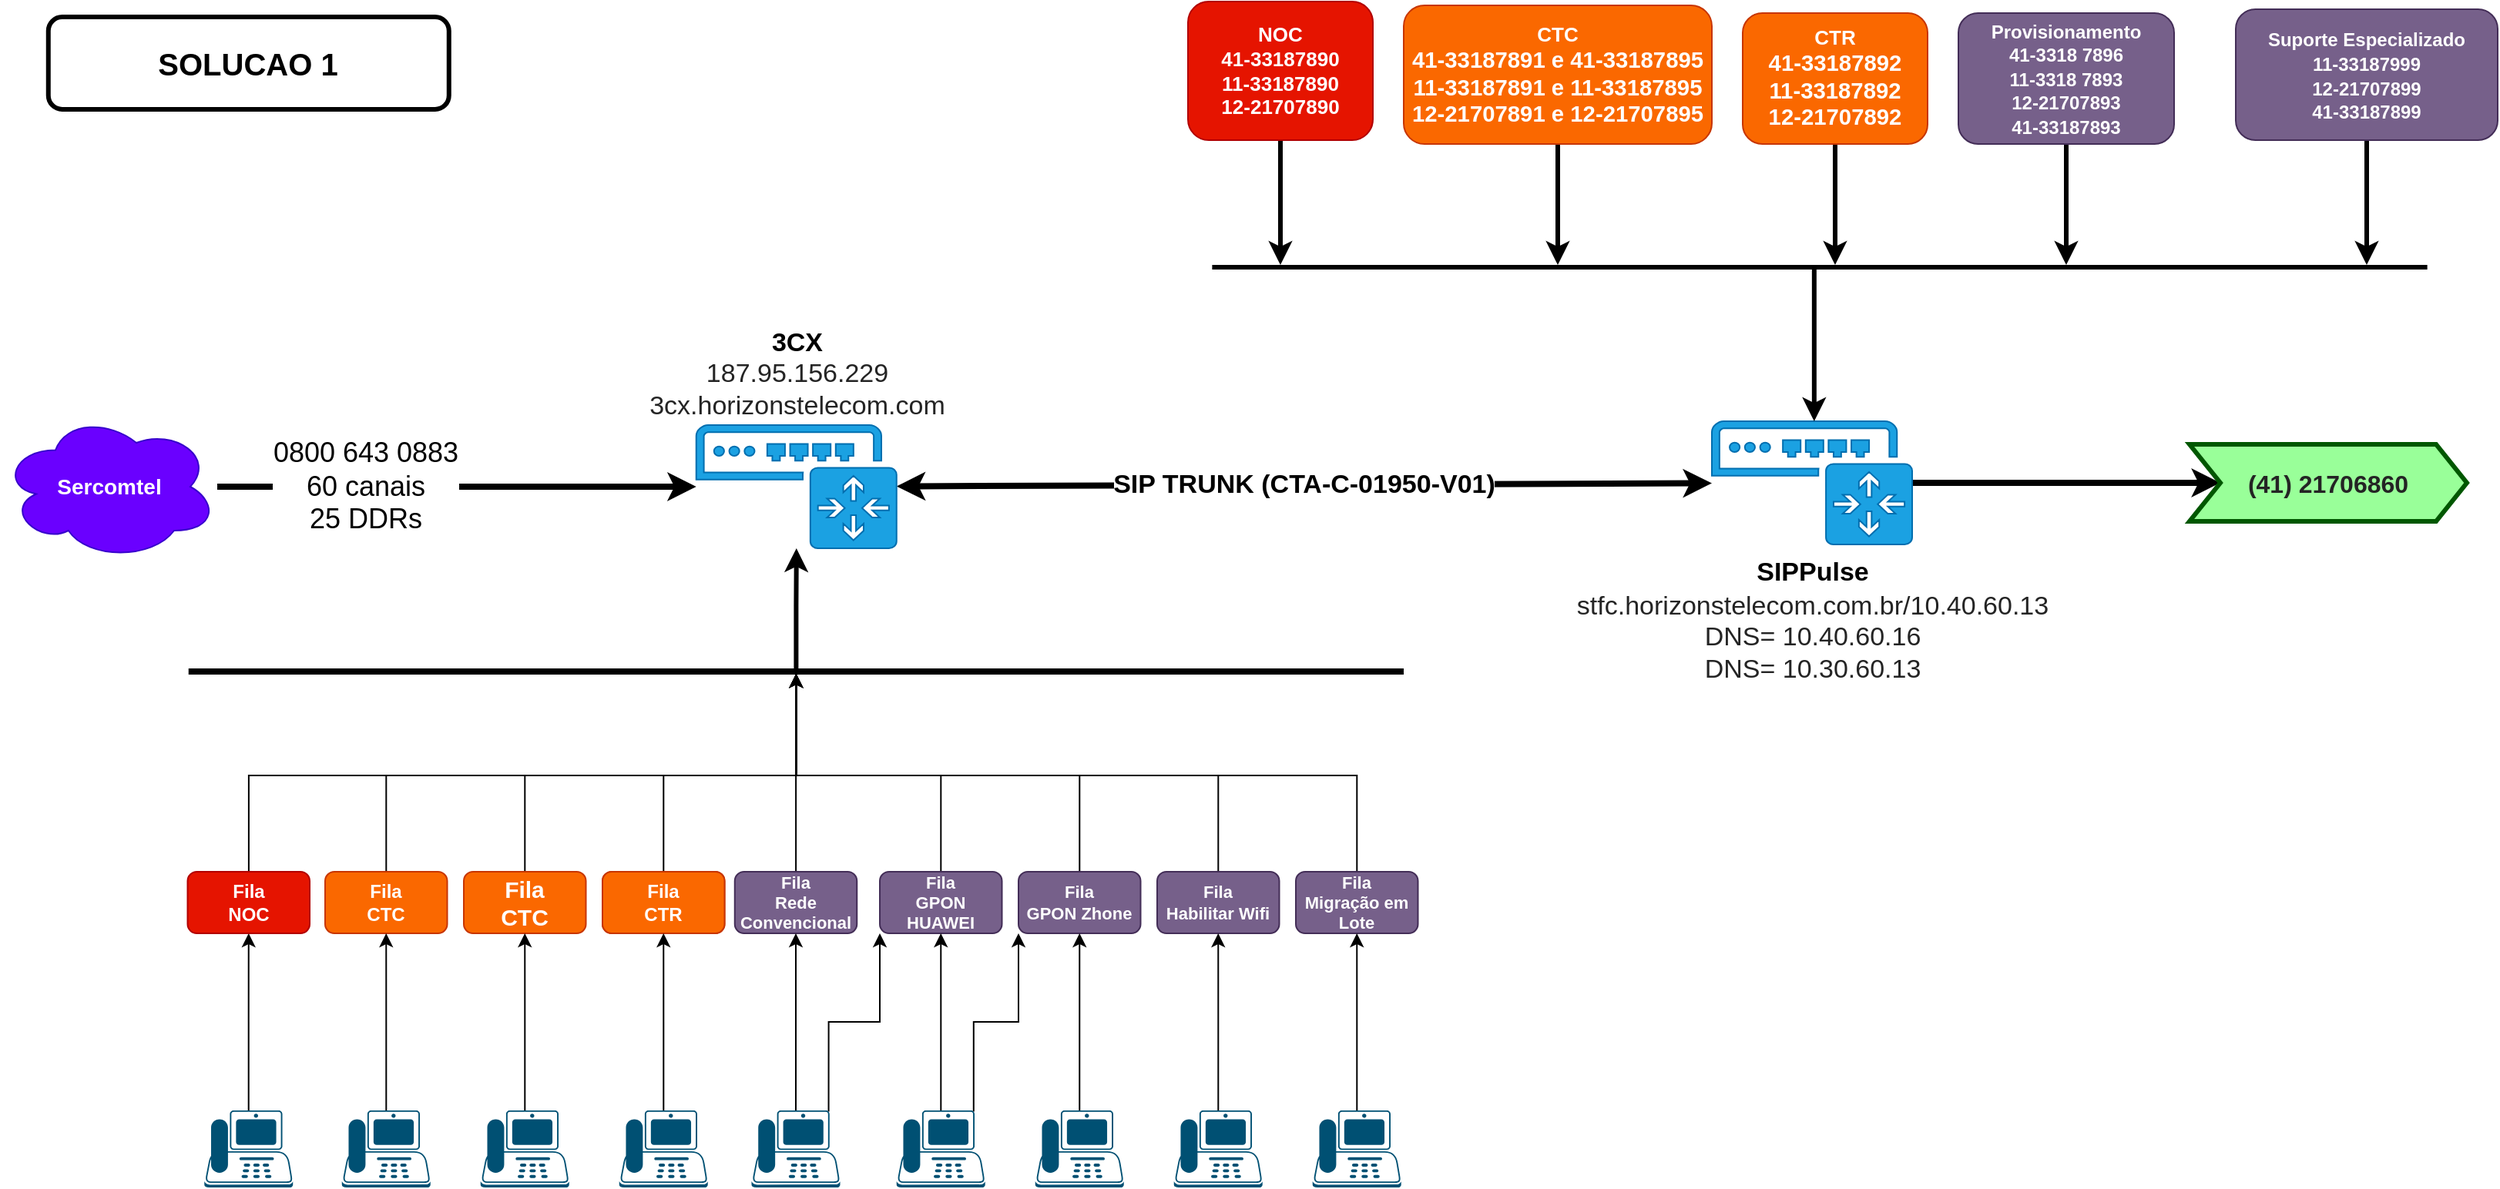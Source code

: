 <mxfile version="16.2.2" type="github">
  <diagram id="I6NLswIqLNYlrb-g64wH" name="Page-1">
    <mxGraphModel dx="2031" dy="1053" grid="1" gridSize="10" guides="1" tooltips="1" connect="1" arrows="1" fold="1" page="1" pageScale="1" pageWidth="1654" pageHeight="1169" math="0" shadow="0">
      <root>
        <mxCell id="0" />
        <mxCell id="1" parent="0" />
        <mxCell id="W0oyuHeiYakJKSwITs1g-5" style="edgeStyle=orthogonalEdgeStyle;rounded=0;orthogonalLoop=1;jettySize=auto;html=1;strokeWidth=4;" parent="1" source="W0oyuHeiYakJKSwITs1g-1" target="PiK40fZT5rMsHauc214G-2" edge="1">
          <mxGeometry relative="1" as="geometry">
            <mxPoint x="410" y="345" as="targetPoint" />
          </mxGeometry>
        </mxCell>
        <mxCell id="PiK40fZT5rMsHauc214G-1" value="&lt;span style=&quot;font-weight: normal&quot;&gt;0800 643 0883&lt;br style=&quot;font-size: 18px&quot;&gt;60 canais&lt;br style=&quot;font-size: 18px&quot;&gt;25 DDRs&lt;/span&gt;" style="edgeLabel;html=1;align=center;verticalAlign=middle;resizable=0;points=[];fontStyle=1;fontSize=18;" parent="W0oyuHeiYakJKSwITs1g-5" vertex="1" connectable="0">
          <mxGeometry x="-0.72" relative="1" as="geometry">
            <mxPoint x="52" as="offset" />
          </mxGeometry>
        </mxCell>
        <mxCell id="W0oyuHeiYakJKSwITs1g-1" value="Sercomtel" style="ellipse;shape=cloud;whiteSpace=wrap;html=1;fillColor=#6a00ff;fontColor=#ffffff;strokeColor=#3700CC;fontSize=14;fontStyle=1" parent="1" vertex="1">
          <mxGeometry x="10" y="297.5" width="140" height="95" as="geometry" />
        </mxCell>
        <mxCell id="1ANR2XGOgA5wHceNcDut-9" value="SIP TRUNK (CTA-C-01950-V01)" style="rounded=0;orthogonalLoop=1;jettySize=auto;html=1;fontFamily=Helvetica;fontSize=17;fontColor=#000000;strokeWidth=4;startArrow=classic;startFill=1;fontStyle=1" edge="1" parent="1" source="PiK40fZT5rMsHauc214G-2" target="1ANR2XGOgA5wHceNcDut-2">
          <mxGeometry relative="1" as="geometry" />
        </mxCell>
        <mxCell id="PiK40fZT5rMsHauc214G-2" value="&lt;font style=&quot;font-size: 17px&quot;&gt;&lt;span style=&quot;font-size: 17px&quot;&gt;&lt;font style=&quot;font-weight: bold ; font-size: 17px&quot; color=&quot;#000000&quot;&gt;3CX&lt;span style=&quot;background-color: rgb(248 , 249 , 250) ; font-size: 17px&quot;&gt;&lt;br style=&quot;font-size: 17px&quot;&gt;&lt;/span&gt;&lt;/font&gt;&lt;span style=&quot;color: rgb(36 , 36 , 36) ; background-color: rgb(255 , 255 , 255) ; font-size: 17px&quot;&gt;&lt;font style=&quot;font-size: 17px&quot;&gt;187.95.156.229&lt;br style=&quot;font-size: 17px&quot;&gt;&lt;/font&gt;&lt;/span&gt;&lt;span style=&quot;color: rgb(36 , 36 , 36) ; background-color: rgb(255 , 255 , 255) ; font-size: 17px&quot;&gt;3cx.horizonstelecom.com&lt;/span&gt;&lt;/span&gt;&lt;span style=&quot;color: rgb(36 , 36 , 36) ; background-color: rgb(255 , 255 , 255) ; font-size: 17px&quot;&gt;&lt;font style=&quot;font-size: 17px&quot;&gt;&lt;b style=&quot;font-size: 17px&quot;&gt;&lt;br style=&quot;font-size: 17px&quot;&gt;&lt;/b&gt;&lt;/font&gt;&lt;/span&gt;&lt;/font&gt;" style="sketch=0;pointerEvents=1;shadow=0;dashed=0;html=1;strokeColor=#006EAF;fillColor=#1ba1e2;labelPosition=center;verticalLabelPosition=top;verticalAlign=bottom;outlineConnect=0;align=center;shape=mxgraph.office.devices.ip_pbx;fontColor=#ffffff;fontSize=17;" parent="1" vertex="1">
          <mxGeometry x="460.87" y="305" width="130" height="80" as="geometry" />
        </mxCell>
        <mxCell id="PiK40fZT5rMsHauc214G-5" style="edgeStyle=orthogonalEdgeStyle;rounded=0;orthogonalLoop=1;jettySize=auto;html=1;entryX=0.5;entryY=1;entryDx=0;entryDy=0;fontSize=17;fontColor=#000000;" parent="1" source="PiK40fZT5rMsHauc214G-3" target="PiK40fZT5rMsHauc214G-4" edge="1">
          <mxGeometry relative="1" as="geometry" />
        </mxCell>
        <mxCell id="PiK40fZT5rMsHauc214G-3" value="" style="points=[[0.59,0,0],[0.87,0.015,0],[0.88,0.3,0],[0.99,0.99,0],[0.5,1,0],[0.01,0.99,0],[0.075,0.5,0],[0.17,0.115,0]];verticalLabelPosition=bottom;sketch=0;html=1;verticalAlign=top;aspect=fixed;align=center;pointerEvents=1;shape=mxgraph.cisco19.ip_phone;fillColor=#005073;strokeColor=none;fontSize=17;fontColor=#000000;" parent="1" vertex="1">
          <mxGeometry x="141.63" y="750" width="57.5" height="50" as="geometry" />
        </mxCell>
        <mxCell id="PiK40fZT5rMsHauc214G-37" style="edgeStyle=orthogonalEdgeStyle;rounded=0;orthogonalLoop=1;jettySize=auto;html=1;fontSize=14;fontColor=#FFFFFF;" parent="1" source="PiK40fZT5rMsHauc214G-4" target="PiK40fZT5rMsHauc214G-36" edge="1">
          <mxGeometry relative="1" as="geometry" />
        </mxCell>
        <mxCell id="PiK40fZT5rMsHauc214G-4" value="Fila &lt;br style=&quot;font-size: 12px;&quot;&gt;NOC" style="rounded=1;whiteSpace=wrap;html=1;fontSize=12;fontColor=#ffffff;fillColor=#e51400;strokeColor=#B20000;fontStyle=1" parent="1" vertex="1">
          <mxGeometry x="130.75" y="595" width="79.25" height="40" as="geometry" />
        </mxCell>
        <mxCell id="PiK40fZT5rMsHauc214G-39" style="edgeStyle=orthogonalEdgeStyle;rounded=0;orthogonalLoop=1;jettySize=auto;html=1;fontSize=14;fontColor=#FFFFFF;" parent="1" source="PiK40fZT5rMsHauc214G-7" target="PiK40fZT5rMsHauc214G-36" edge="1">
          <mxGeometry relative="1" as="geometry" />
        </mxCell>
        <mxCell id="PiK40fZT5rMsHauc214G-7" value="Fila &lt;br&gt;CTC" style="rounded=1;whiteSpace=wrap;html=1;fontSize=15;fontColor=#FFFFFF;fillColor=#fa6800;strokeColor=#C73500;fontStyle=1" parent="1" vertex="1">
          <mxGeometry x="310" y="595" width="79.25" height="40" as="geometry" />
        </mxCell>
        <mxCell id="PiK40fZT5rMsHauc214G-8" value="Fila &lt;br&gt;CTR" style="rounded=1;whiteSpace=wrap;html=1;fontSize=15;fontColor=#FFFFFF;fillColor=#fa6800;strokeColor=#C73500;fontStyle=1" parent="1" vertex="1">
          <mxGeometry x="400" y="595" width="79.25" height="40" as="geometry" />
        </mxCell>
        <mxCell id="PiK40fZT5rMsHauc214G-41" style="edgeStyle=orthogonalEdgeStyle;rounded=0;orthogonalLoop=1;jettySize=auto;html=1;fontSize=14;fontColor=#FFFFFF;" parent="1" source="PiK40fZT5rMsHauc214G-9" target="PiK40fZT5rMsHauc214G-36" edge="1">
          <mxGeometry relative="1" as="geometry" />
        </mxCell>
        <mxCell id="PiK40fZT5rMsHauc214G-9" value="Fila &lt;br style=&quot;font-size: 11px;&quot;&gt;Rede Convencional" style="rounded=1;whiteSpace=wrap;html=1;fontSize=11;fontColor=#ffffff;fillColor=#76608a;strokeColor=#432D57;fontStyle=1" parent="1" vertex="1">
          <mxGeometry x="485.88" y="595" width="79.25" height="40" as="geometry" />
        </mxCell>
        <mxCell id="PiK40fZT5rMsHauc214G-40" style="edgeStyle=orthogonalEdgeStyle;rounded=0;orthogonalLoop=1;jettySize=auto;html=1;fontSize=14;fontColor=#FFFFFF;" parent="1" source="PiK40fZT5rMsHauc214G-10" target="PiK40fZT5rMsHauc214G-36" edge="1">
          <mxGeometry relative="1" as="geometry" />
        </mxCell>
        <mxCell id="PiK40fZT5rMsHauc214G-10" value="Fila &lt;br style=&quot;font-size: 12px;&quot;&gt;CTR" style="rounded=1;whiteSpace=wrap;html=1;fontSize=12;fontColor=#FFFFFF;fillColor=#fa6800;strokeColor=#C73500;fontStyle=1" parent="1" vertex="1">
          <mxGeometry x="400" y="595" width="79.25" height="40" as="geometry" />
        </mxCell>
        <mxCell id="PiK40fZT5rMsHauc214G-38" style="edgeStyle=orthogonalEdgeStyle;rounded=0;orthogonalLoop=1;jettySize=auto;html=1;fontSize=14;fontColor=#FFFFFF;" parent="1" source="PiK40fZT5rMsHauc214G-11" target="PiK40fZT5rMsHauc214G-36" edge="1">
          <mxGeometry relative="1" as="geometry" />
        </mxCell>
        <mxCell id="PiK40fZT5rMsHauc214G-11" value="Fila &lt;br style=&quot;font-size: 12px;&quot;&gt;CTC" style="rounded=1;whiteSpace=wrap;html=1;fontSize=12;fontColor=#FFFFFF;fillColor=#fa6800;strokeColor=#C73500;fontStyle=1" parent="1" vertex="1">
          <mxGeometry x="220" y="595" width="79.25" height="40" as="geometry" />
        </mxCell>
        <mxCell id="PiK40fZT5rMsHauc214G-42" style="edgeStyle=orthogonalEdgeStyle;rounded=0;orthogonalLoop=1;jettySize=auto;html=1;fontSize=14;fontColor=#FFFFFF;" parent="1" source="PiK40fZT5rMsHauc214G-12" target="PiK40fZT5rMsHauc214G-36" edge="1">
          <mxGeometry relative="1" as="geometry" />
        </mxCell>
        <mxCell id="PiK40fZT5rMsHauc214G-12" value="Fila &lt;br style=&quot;font-size: 11px&quot;&gt;GPON HUAWEI" style="rounded=1;whiteSpace=wrap;html=1;fontSize=11;fontColor=#ffffff;fillColor=#76608a;strokeColor=#432D57;fontStyle=1" parent="1" vertex="1">
          <mxGeometry x="580" y="595" width="79.25" height="40" as="geometry" />
        </mxCell>
        <mxCell id="PiK40fZT5rMsHauc214G-43" style="edgeStyle=orthogonalEdgeStyle;rounded=0;orthogonalLoop=1;jettySize=auto;html=1;fontSize=14;fontColor=#FFFFFF;" parent="1" source="PiK40fZT5rMsHauc214G-14" target="PiK40fZT5rMsHauc214G-36" edge="1">
          <mxGeometry relative="1" as="geometry" />
        </mxCell>
        <mxCell id="PiK40fZT5rMsHauc214G-14" value="Fila &lt;br style=&quot;font-size: 11px&quot;&gt;GPON Zhone" style="rounded=1;whiteSpace=wrap;html=1;fontSize=11;fontColor=#ffffff;fillColor=#76608a;strokeColor=#432D57;fontStyle=1" parent="1" vertex="1">
          <mxGeometry x="670" y="595" width="79.25" height="40" as="geometry" />
        </mxCell>
        <mxCell id="PiK40fZT5rMsHauc214G-44" style="edgeStyle=orthogonalEdgeStyle;rounded=0;orthogonalLoop=1;jettySize=auto;html=1;fontSize=14;fontColor=#FFFFFF;" parent="1" source="PiK40fZT5rMsHauc214G-16" target="PiK40fZT5rMsHauc214G-36" edge="1">
          <mxGeometry relative="1" as="geometry" />
        </mxCell>
        <mxCell id="PiK40fZT5rMsHauc214G-16" value="Fila &lt;br style=&quot;font-size: 11px&quot;&gt;Habilitar Wifi" style="rounded=1;whiteSpace=wrap;html=1;fontSize=11;fontColor=#ffffff;fillColor=#76608a;strokeColor=#432D57;fontStyle=1" parent="1" vertex="1">
          <mxGeometry x="760" y="595" width="79.25" height="40" as="geometry" />
        </mxCell>
        <mxCell id="PiK40fZT5rMsHauc214G-45" style="edgeStyle=orthogonalEdgeStyle;rounded=0;orthogonalLoop=1;jettySize=auto;html=1;fontSize=14;fontColor=#FFFFFF;" parent="1" source="PiK40fZT5rMsHauc214G-18" target="PiK40fZT5rMsHauc214G-36" edge="1">
          <mxGeometry relative="1" as="geometry" />
        </mxCell>
        <mxCell id="PiK40fZT5rMsHauc214G-18" value="Fila &lt;br style=&quot;font-size: 11px&quot;&gt;Migração em Lote" style="rounded=1;whiteSpace=wrap;html=1;fontSize=11;fontColor=#ffffff;fillColor=#76608a;strokeColor=#432D57;fontStyle=1" parent="1" vertex="1">
          <mxGeometry x="850" y="595" width="79.25" height="40" as="geometry" />
        </mxCell>
        <mxCell id="PiK40fZT5rMsHauc214G-20" style="edgeStyle=orthogonalEdgeStyle;rounded=0;orthogonalLoop=1;jettySize=auto;html=1;entryX=0.5;entryY=1;entryDx=0;entryDy=0;fontSize=14;fontColor=#FFFFFF;" parent="1" source="PiK40fZT5rMsHauc214G-19" target="PiK40fZT5rMsHauc214G-11" edge="1">
          <mxGeometry relative="1" as="geometry" />
        </mxCell>
        <mxCell id="PiK40fZT5rMsHauc214G-19" value="" style="points=[[0.59,0,0],[0.87,0.015,0],[0.88,0.3,0],[0.99,0.99,0],[0.5,1,0],[0.01,0.99,0],[0.075,0.5,0],[0.17,0.115,0]];verticalLabelPosition=bottom;sketch=0;html=1;verticalAlign=top;aspect=fixed;align=center;pointerEvents=1;shape=mxgraph.cisco19.ip_phone;fillColor=#005073;strokeColor=none;fontSize=17;fontColor=#000000;" parent="1" vertex="1">
          <mxGeometry x="230.88" y="750" width="57.5" height="50" as="geometry" />
        </mxCell>
        <mxCell id="PiK40fZT5rMsHauc214G-22" style="edgeStyle=orthogonalEdgeStyle;rounded=0;orthogonalLoop=1;jettySize=auto;html=1;entryX=0.5;entryY=1;entryDx=0;entryDy=0;fontSize=14;fontColor=#FFFFFF;" parent="1" source="PiK40fZT5rMsHauc214G-21" target="PiK40fZT5rMsHauc214G-7" edge="1">
          <mxGeometry relative="1" as="geometry" />
        </mxCell>
        <mxCell id="PiK40fZT5rMsHauc214G-21" value="" style="points=[[0.59,0,0],[0.87,0.015,0],[0.88,0.3,0],[0.99,0.99,0],[0.5,1,0],[0.01,0.99,0],[0.075,0.5,0],[0.17,0.115,0]];verticalLabelPosition=bottom;sketch=0;html=1;verticalAlign=top;aspect=fixed;align=center;pointerEvents=1;shape=mxgraph.cisco19.ip_phone;fillColor=#005073;strokeColor=none;fontSize=17;fontColor=#000000;" parent="1" vertex="1">
          <mxGeometry x="320.88" y="750" width="57.5" height="50" as="geometry" />
        </mxCell>
        <mxCell id="PiK40fZT5rMsHauc214G-34" style="edgeStyle=orthogonalEdgeStyle;rounded=0;orthogonalLoop=1;jettySize=auto;html=1;entryX=0.5;entryY=1;entryDx=0;entryDy=0;fontSize=14;fontColor=#FFFFFF;" parent="1" source="PiK40fZT5rMsHauc214G-23" target="PiK40fZT5rMsHauc214G-10" edge="1">
          <mxGeometry relative="1" as="geometry" />
        </mxCell>
        <mxCell id="PiK40fZT5rMsHauc214G-23" value="" style="points=[[0.59,0,0],[0.87,0.015,0],[0.88,0.3,0],[0.99,0.99,0],[0.5,1,0],[0.01,0.99,0],[0.075,0.5,0],[0.17,0.115,0]];verticalLabelPosition=bottom;sketch=0;html=1;verticalAlign=top;aspect=fixed;align=center;pointerEvents=1;shape=mxgraph.cisco19.ip_phone;fillColor=#005073;strokeColor=none;fontSize=17;fontColor=#000000;" parent="1" vertex="1">
          <mxGeometry x="410.87" y="750" width="57.5" height="50" as="geometry" />
        </mxCell>
        <mxCell id="PiK40fZT5rMsHauc214G-33" style="edgeStyle=orthogonalEdgeStyle;rounded=0;orthogonalLoop=1;jettySize=auto;html=1;fontSize=14;fontColor=#FFFFFF;" parent="1" source="PiK40fZT5rMsHauc214G-24" target="PiK40fZT5rMsHauc214G-9" edge="1">
          <mxGeometry relative="1" as="geometry" />
        </mxCell>
        <mxCell id="PiK40fZT5rMsHauc214G-35" style="edgeStyle=orthogonalEdgeStyle;rounded=0;orthogonalLoop=1;jettySize=auto;html=1;entryX=0;entryY=1;entryDx=0;entryDy=0;fontSize=14;fontColor=#FFFFFF;exitX=0.87;exitY=0.015;exitDx=0;exitDy=0;exitPerimeter=0;" parent="1" source="PiK40fZT5rMsHauc214G-24" target="PiK40fZT5rMsHauc214G-12" edge="1">
          <mxGeometry relative="1" as="geometry" />
        </mxCell>
        <mxCell id="PiK40fZT5rMsHauc214G-24" value="" style="points=[[0.59,0,0],[0.87,0.015,0],[0.88,0.3,0],[0.99,0.99,0],[0.5,1,0],[0.01,0.99,0],[0.075,0.5,0],[0.17,0.115,0]];verticalLabelPosition=bottom;sketch=0;html=1;verticalAlign=top;aspect=fixed;align=center;pointerEvents=1;shape=mxgraph.cisco19.ip_phone;fillColor=#005073;strokeColor=none;fontSize=17;fontColor=#000000;" parent="1" vertex="1">
          <mxGeometry x="496.75" y="750" width="57.5" height="50" as="geometry" />
        </mxCell>
        <mxCell id="PiK40fZT5rMsHauc214G-32" style="edgeStyle=orthogonalEdgeStyle;rounded=0;orthogonalLoop=1;jettySize=auto;html=1;entryX=0.5;entryY=1;entryDx=0;entryDy=0;fontSize=14;fontColor=#FFFFFF;" parent="1" source="PiK40fZT5rMsHauc214G-25" target="PiK40fZT5rMsHauc214G-12" edge="1">
          <mxGeometry relative="1" as="geometry" />
        </mxCell>
        <mxCell id="1ANR2XGOgA5wHceNcDut-1" style="edgeStyle=orthogonalEdgeStyle;rounded=0;orthogonalLoop=1;jettySize=auto;html=1;entryX=0;entryY=1;entryDx=0;entryDy=0;fontSize=13;fontColor=#FFFFFF;exitX=0.87;exitY=0.015;exitDx=0;exitDy=0;exitPerimeter=0;" edge="1" parent="1" source="PiK40fZT5rMsHauc214G-25" target="PiK40fZT5rMsHauc214G-14">
          <mxGeometry relative="1" as="geometry" />
        </mxCell>
        <mxCell id="PiK40fZT5rMsHauc214G-25" value="" style="points=[[0.59,0,0],[0.87,0.015,0],[0.88,0.3,0],[0.99,0.99,0],[0.5,1,0],[0.01,0.99,0],[0.075,0.5,0],[0.17,0.115,0]];verticalLabelPosition=bottom;sketch=0;html=1;verticalAlign=top;aspect=fixed;align=center;pointerEvents=1;shape=mxgraph.cisco19.ip_phone;fillColor=#005073;strokeColor=none;fontSize=17;fontColor=#000000;" parent="1" vertex="1">
          <mxGeometry x="590.87" y="750" width="57.5" height="50" as="geometry" />
        </mxCell>
        <mxCell id="PiK40fZT5rMsHauc214G-31" style="edgeStyle=orthogonalEdgeStyle;rounded=0;orthogonalLoop=1;jettySize=auto;html=1;fontSize=14;fontColor=#FFFFFF;" parent="1" source="PiK40fZT5rMsHauc214G-26" target="PiK40fZT5rMsHauc214G-14" edge="1">
          <mxGeometry relative="1" as="geometry" />
        </mxCell>
        <mxCell id="PiK40fZT5rMsHauc214G-26" value="" style="points=[[0.59,0,0],[0.87,0.015,0],[0.88,0.3,0],[0.99,0.99,0],[0.5,1,0],[0.01,0.99,0],[0.075,0.5,0],[0.17,0.115,0]];verticalLabelPosition=bottom;sketch=0;html=1;verticalAlign=top;aspect=fixed;align=center;pointerEvents=1;shape=mxgraph.cisco19.ip_phone;fillColor=#005073;strokeColor=none;fontSize=17;fontColor=#000000;" parent="1" vertex="1">
          <mxGeometry x="680.88" y="750" width="57.5" height="50" as="geometry" />
        </mxCell>
        <mxCell id="PiK40fZT5rMsHauc214G-30" style="edgeStyle=orthogonalEdgeStyle;rounded=0;orthogonalLoop=1;jettySize=auto;html=1;entryX=0.5;entryY=1;entryDx=0;entryDy=0;fontSize=14;fontColor=#FFFFFF;" parent="1" source="PiK40fZT5rMsHauc214G-27" target="PiK40fZT5rMsHauc214G-16" edge="1">
          <mxGeometry relative="1" as="geometry" />
        </mxCell>
        <mxCell id="PiK40fZT5rMsHauc214G-27" value="" style="points=[[0.59,0,0],[0.87,0.015,0],[0.88,0.3,0],[0.99,0.99,0],[0.5,1,0],[0.01,0.99,0],[0.075,0.5,0],[0.17,0.115,0]];verticalLabelPosition=bottom;sketch=0;html=1;verticalAlign=top;aspect=fixed;align=center;pointerEvents=1;shape=mxgraph.cisco19.ip_phone;fillColor=#005073;strokeColor=none;fontSize=17;fontColor=#000000;" parent="1" vertex="1">
          <mxGeometry x="770.87" y="750" width="57.5" height="50" as="geometry" />
        </mxCell>
        <mxCell id="PiK40fZT5rMsHauc214G-29" style="edgeStyle=orthogonalEdgeStyle;rounded=0;orthogonalLoop=1;jettySize=auto;html=1;entryX=0.5;entryY=1;entryDx=0;entryDy=0;fontSize=14;fontColor=#FFFFFF;" parent="1" source="PiK40fZT5rMsHauc214G-28" target="PiK40fZT5rMsHauc214G-18" edge="1">
          <mxGeometry relative="1" as="geometry" />
        </mxCell>
        <mxCell id="PiK40fZT5rMsHauc214G-28" value="" style="points=[[0.59,0,0],[0.87,0.015,0],[0.88,0.3,0],[0.99,0.99,0],[0.5,1,0],[0.01,0.99,0],[0.075,0.5,0],[0.17,0.115,0]];verticalLabelPosition=bottom;sketch=0;html=1;verticalAlign=top;aspect=fixed;align=center;pointerEvents=1;shape=mxgraph.cisco19.ip_phone;fillColor=#005073;strokeColor=none;fontSize=17;fontColor=#000000;" parent="1" vertex="1">
          <mxGeometry x="860.87" y="750" width="57.5" height="50" as="geometry" />
        </mxCell>
        <mxCell id="PiK40fZT5rMsHauc214G-46" style="edgeStyle=orthogonalEdgeStyle;rounded=0;orthogonalLoop=1;jettySize=auto;html=1;fontSize=14;fontColor=#FFFFFF;strokeWidth=3;" parent="1" source="PiK40fZT5rMsHauc214G-36" target="PiK40fZT5rMsHauc214G-2" edge="1">
          <mxGeometry relative="1" as="geometry" />
        </mxCell>
        <mxCell id="PiK40fZT5rMsHauc214G-36" value="" style="line;strokeWidth=4;html=1;perimeter=backbonePerimeter;points=[];outlineConnect=0;fontSize=14;fontColor=#FFFFFF;" parent="1" vertex="1">
          <mxGeometry x="131.37" y="460" width="788.63" height="10" as="geometry" />
        </mxCell>
        <mxCell id="1ANR2XGOgA5wHceNcDut-29" style="edgeStyle=none;rounded=0;orthogonalLoop=1;jettySize=auto;html=1;entryX=0;entryY=0.5;entryDx=0;entryDy=0;fontFamily=Helvetica;fontSize=18;fontColor=#FFFFFF;startArrow=none;startFill=0;strokeWidth=4;" edge="1" parent="1" source="1ANR2XGOgA5wHceNcDut-2" target="1ANR2XGOgA5wHceNcDut-28">
          <mxGeometry relative="1" as="geometry" />
        </mxCell>
        <mxCell id="1ANR2XGOgA5wHceNcDut-2" value="&lt;font style=&quot;font-size: 17px&quot;&gt;&lt;b&gt;&lt;font style=&quot;font-size: 17px&quot; color=&quot;#000000&quot;&gt;SIPPulse&lt;br&gt;&lt;/font&gt;&lt;/b&gt;&lt;span style=&quot;color: rgb(36 , 36 , 36) ; background-color: rgb(255 , 255 , 255)&quot;&gt;stfc.horizonstelecom.com.br/&lt;/span&gt;&lt;span style=&quot;color: rgb(36 , 36 , 36) ; background-color: rgb(255 , 255 , 255)&quot;&gt;10.40.60.13&lt;/span&gt;&lt;b&gt;&lt;font style=&quot;font-size: 17px&quot; color=&quot;#000000&quot;&gt;&lt;br&gt;&lt;/font&gt;&lt;/b&gt;&lt;/font&gt;&lt;p style=&quot;box-sizing: border-box ; margin: 0px ; color: rgb(36 , 36 , 36) ; background-color: rgb(255 , 255 , 255) ; font-size: 17px&quot;&gt;&lt;font style=&quot;font-size: 17px&quot;&gt;DNS= 10.40.60.16&lt;/font&gt;&lt;/p&gt;&lt;p style=&quot;box-sizing: border-box ; margin: 0px ; color: rgb(36 , 36 , 36) ; background-color: rgb(255 , 255 , 255) ; font-size: 17px&quot;&gt;&lt;font style=&quot;font-size: 17px&quot;&gt;DNS= 10.30.60.13&lt;/font&gt;&lt;/p&gt;" style="sketch=0;pointerEvents=1;shadow=0;dashed=0;html=1;strokeColor=#006EAF;fillColor=#1ba1e2;labelPosition=center;verticalLabelPosition=bottom;verticalAlign=top;outlineConnect=0;align=center;shape=mxgraph.office.devices.ip_pbx;fontColor=#ffffff;fontSize=18;" vertex="1" parent="1">
          <mxGeometry x="1120" y="302.5" width="130" height="80" as="geometry" />
        </mxCell>
        <mxCell id="1ANR2XGOgA5wHceNcDut-22" style="edgeStyle=none;rounded=0;orthogonalLoop=1;jettySize=auto;html=1;fontFamily=Helvetica;fontSize=15;fontColor=#000000;startArrow=none;startFill=0;strokeWidth=3;" edge="1" parent="1" source="1ANR2XGOgA5wHceNcDut-3" target="1ANR2XGOgA5wHceNcDut-10">
          <mxGeometry relative="1" as="geometry" />
        </mxCell>
        <mxCell id="1ANR2XGOgA5wHceNcDut-3" value="&lt;font style=&quot;font-size: 12px&quot;&gt;Provisionamento&lt;br&gt;&lt;span&gt;41-3318 7896&lt;br&gt;11-3318 7893&lt;br&gt;&lt;/span&gt;12-21707893&lt;br&gt;41-33187893&lt;/font&gt;&lt;span&gt;&lt;br&gt;&lt;/span&gt;" style="rounded=1;whiteSpace=wrap;html=1;fontSize=13;fontColor=#ffffff;fillColor=#76608a;strokeColor=#432D57;fontStyle=1;fontFamily=Helvetica;" vertex="1" parent="1">
          <mxGeometry x="1280" y="37.5" width="140" height="85" as="geometry" />
        </mxCell>
        <mxCell id="1ANR2XGOgA5wHceNcDut-12" style="edgeStyle=none;rounded=0;orthogonalLoop=1;jettySize=auto;html=1;fontFamily=Helvetica;fontSize=15;fontColor=#000000;startArrow=none;startFill=0;strokeWidth=3;" edge="1" parent="1" source="1ANR2XGOgA5wHceNcDut-4" target="1ANR2XGOgA5wHceNcDut-10">
          <mxGeometry relative="1" as="geometry" />
        </mxCell>
        <mxCell id="1ANR2XGOgA5wHceNcDut-4" value="NOC&lt;br style=&quot;font-size: 13px;&quot;&gt;&lt;span style=&quot;font-size: 13px;&quot;&gt;41-33187890&lt;/span&gt;&lt;br style=&quot;font-size: 13px;&quot;&gt;&lt;span style=&quot;font-size: 13px;&quot;&gt;11-33187890&lt;br style=&quot;font-size: 13px;&quot;&gt;&lt;/span&gt;&lt;span style=&quot;font-size: 13px;&quot;&gt;12-21707890&lt;/span&gt;&lt;span style=&quot;font-size: 13px;&quot;&gt;&lt;br style=&quot;font-size: 13px;&quot;&gt;&lt;/span&gt;" style="rounded=1;whiteSpace=wrap;html=1;fontSize=13;fontColor=#ffffff;fillColor=#e51400;strokeColor=#B20000;fontStyle=1;fontFamily=Helvetica;" vertex="1" parent="1">
          <mxGeometry x="780" y="30" width="120" height="90" as="geometry" />
        </mxCell>
        <mxCell id="1ANR2XGOgA5wHceNcDut-20" style="edgeStyle=none;rounded=0;orthogonalLoop=1;jettySize=auto;html=1;fontFamily=Helvetica;fontSize=15;fontColor=#000000;startArrow=none;startFill=0;strokeWidth=3;" edge="1" parent="1" source="1ANR2XGOgA5wHceNcDut-5" target="1ANR2XGOgA5wHceNcDut-10">
          <mxGeometry relative="1" as="geometry" />
        </mxCell>
        <mxCell id="1ANR2XGOgA5wHceNcDut-5" value="CTC&lt;br&gt;&lt;span style=&quot;font-family: &amp;#34;calibri&amp;#34; , sans-serif ; font-size: 14.667px&quot;&gt;41-33187891 e 41-33187895&lt;/span&gt;&lt;span style=&quot;font-size: 11.0pt ; font-family: &amp;#34;calibri&amp;#34; , sans-serif&quot;&gt;&lt;br&gt;11-33187891 e 11-33187895&lt;br&gt;&lt;/span&gt;&lt;span style=&quot;font-size: 11.0pt ; font-family: &amp;#34;calibri&amp;#34; , sans-serif&quot;&gt;12-21707891 e 12-21707895&lt;/span&gt;" style="rounded=1;whiteSpace=wrap;html=1;fontSize=13;fontColor=#FFFFFF;fillColor=#fa6800;strokeColor=#C73500;fontStyle=1" vertex="1" parent="1">
          <mxGeometry x="920" y="32.5" width="200" height="90" as="geometry" />
        </mxCell>
        <mxCell id="1ANR2XGOgA5wHceNcDut-21" style="edgeStyle=none;rounded=0;orthogonalLoop=1;jettySize=auto;html=1;fontFamily=Helvetica;fontSize=15;fontColor=#000000;startArrow=none;startFill=0;strokeWidth=3;" edge="1" parent="1" source="1ANR2XGOgA5wHceNcDut-6" target="1ANR2XGOgA5wHceNcDut-10">
          <mxGeometry relative="1" as="geometry" />
        </mxCell>
        <mxCell id="1ANR2XGOgA5wHceNcDut-6" value="CTR &lt;br&gt;&lt;span style=&quot;font-family: &amp;#34;calibri&amp;#34; , sans-serif ; font-size: 14.667px&quot;&gt;41-33187892&lt;/span&gt;&lt;br&gt;&lt;span style=&quot;font-size: 11.0pt ; font-family: &amp;#34;calibri&amp;#34; , sans-serif&quot;&gt;11-33187892&lt;br&gt;&lt;/span&gt;&lt;span style=&quot;font-size: 11.0pt ; font-family: &amp;#34;calibri&amp;#34; , sans-serif&quot;&gt;12-21707892&lt;/span&gt;&lt;span style=&quot;font-size: 11.0pt ; font-family: &amp;#34;calibri&amp;#34; , sans-serif&quot;&gt;&lt;br&gt;&lt;/span&gt;" style="rounded=1;whiteSpace=wrap;html=1;fontSize=13;fontColor=#FFFFFF;fillColor=#fa6800;strokeColor=#C73500;fontStyle=1" vertex="1" parent="1">
          <mxGeometry x="1140" y="37.5" width="120" height="85" as="geometry" />
        </mxCell>
        <mxCell id="1ANR2XGOgA5wHceNcDut-23" style="edgeStyle=none;rounded=0;orthogonalLoop=1;jettySize=auto;html=1;fontFamily=Helvetica;fontSize=15;fontColor=#000000;startArrow=none;startFill=0;strokeWidth=3;" edge="1" parent="1" source="1ANR2XGOgA5wHceNcDut-7" target="1ANR2XGOgA5wHceNcDut-10">
          <mxGeometry relative="1" as="geometry" />
        </mxCell>
        <mxCell id="1ANR2XGOgA5wHceNcDut-7" value="&lt;font style=&quot;font-size: 12px&quot;&gt;&lt;span&gt;Suporte Especializado&lt;br&gt;&lt;/span&gt;11-33187999&lt;br&gt;&lt;span&gt;12-21707899&lt;br&gt;&lt;/span&gt;41-33187899&lt;/font&gt;" style="rounded=1;whiteSpace=wrap;html=1;fontSize=13;fontColor=#ffffff;fillColor=#76608a;strokeColor=#432D57;fontStyle=1;fontFamily=Helvetica;" vertex="1" parent="1">
          <mxGeometry x="1460" y="35" width="170" height="85" as="geometry" />
        </mxCell>
        <mxCell id="1ANR2XGOgA5wHceNcDut-24" style="edgeStyle=none;rounded=0;orthogonalLoop=1;jettySize=auto;html=1;fontFamily=Helvetica;fontSize=15;fontColor=#000000;startArrow=none;startFill=0;strokeWidth=3;" edge="1" parent="1" source="1ANR2XGOgA5wHceNcDut-10" target="1ANR2XGOgA5wHceNcDut-2">
          <mxGeometry relative="1" as="geometry" />
        </mxCell>
        <mxCell id="1ANR2XGOgA5wHceNcDut-10" value="" style="line;strokeWidth=3;html=1;perimeter=backbonePerimeter;points=[];outlineConnect=0;fontSize=14;fontColor=#FFFFFF;" vertex="1" parent="1">
          <mxGeometry x="795.69" y="197.5" width="788.63" height="10" as="geometry" />
        </mxCell>
        <mxCell id="1ANR2XGOgA5wHceNcDut-25" value="SOLUCAO 1" style="rounded=1;whiteSpace=wrap;html=1;fontFamily=Helvetica;fontSize=20;strokeWidth=3;fontStyle=1;" vertex="1" parent="1">
          <mxGeometry x="40.38" y="40" width="260" height="60" as="geometry" />
        </mxCell>
        <mxCell id="1ANR2XGOgA5wHceNcDut-28" value="&lt;span style=&quot;color: rgb(36, 36, 36); font-size: 16px;&quot;&gt;(41) 21706860&lt;/span&gt;" style="shape=step;perimeter=stepPerimeter;whiteSpace=wrap;html=1;fixedSize=1;fontFamily=Helvetica;fontSize=16;fontColor=#ffffff;strokeWidth=3;fontStyle=1;fillColor=#99FF99;strokeColor=#005700;labelBackgroundColor=#99FF99;" vertex="1" parent="1">
          <mxGeometry x="1430" y="317.5" width="180" height="50" as="geometry" />
        </mxCell>
      </root>
    </mxGraphModel>
  </diagram>
</mxfile>
